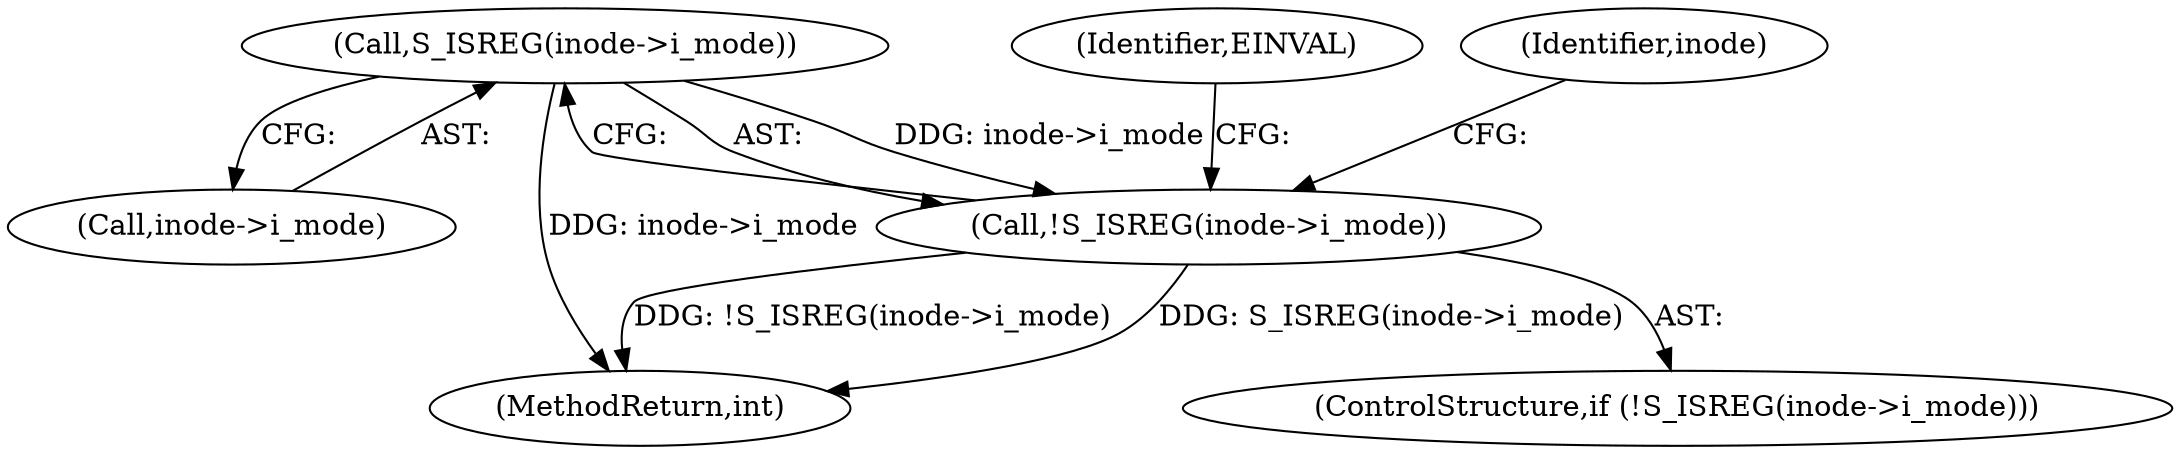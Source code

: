 digraph "0_linux_ea3d7209ca01da209cda6f0dea8be9cc4b7a933b@pointer" {
"1000155" [label="(Call,S_ISREG(inode->i_mode))"];
"1000154" [label="(Call,!S_ISREG(inode->i_mode))"];
"1000156" [label="(Call,inode->i_mode)"];
"1000397" [label="(MethodReturn,int)"];
"1000155" [label="(Call,S_ISREG(inode->i_mode))"];
"1000154" [label="(Call,!S_ISREG(inode->i_mode))"];
"1000161" [label="(Identifier,EINVAL)"];
"1000153" [label="(ControlStructure,if (!S_ISREG(inode->i_mode)))"];
"1000163" [label="(Identifier,inode)"];
"1000155" -> "1000154"  [label="AST: "];
"1000155" -> "1000156"  [label="CFG: "];
"1000156" -> "1000155"  [label="AST: "];
"1000154" -> "1000155"  [label="CFG: "];
"1000155" -> "1000397"  [label="DDG: inode->i_mode"];
"1000155" -> "1000154"  [label="DDG: inode->i_mode"];
"1000154" -> "1000153"  [label="AST: "];
"1000161" -> "1000154"  [label="CFG: "];
"1000163" -> "1000154"  [label="CFG: "];
"1000154" -> "1000397"  [label="DDG: S_ISREG(inode->i_mode)"];
"1000154" -> "1000397"  [label="DDG: !S_ISREG(inode->i_mode)"];
}
